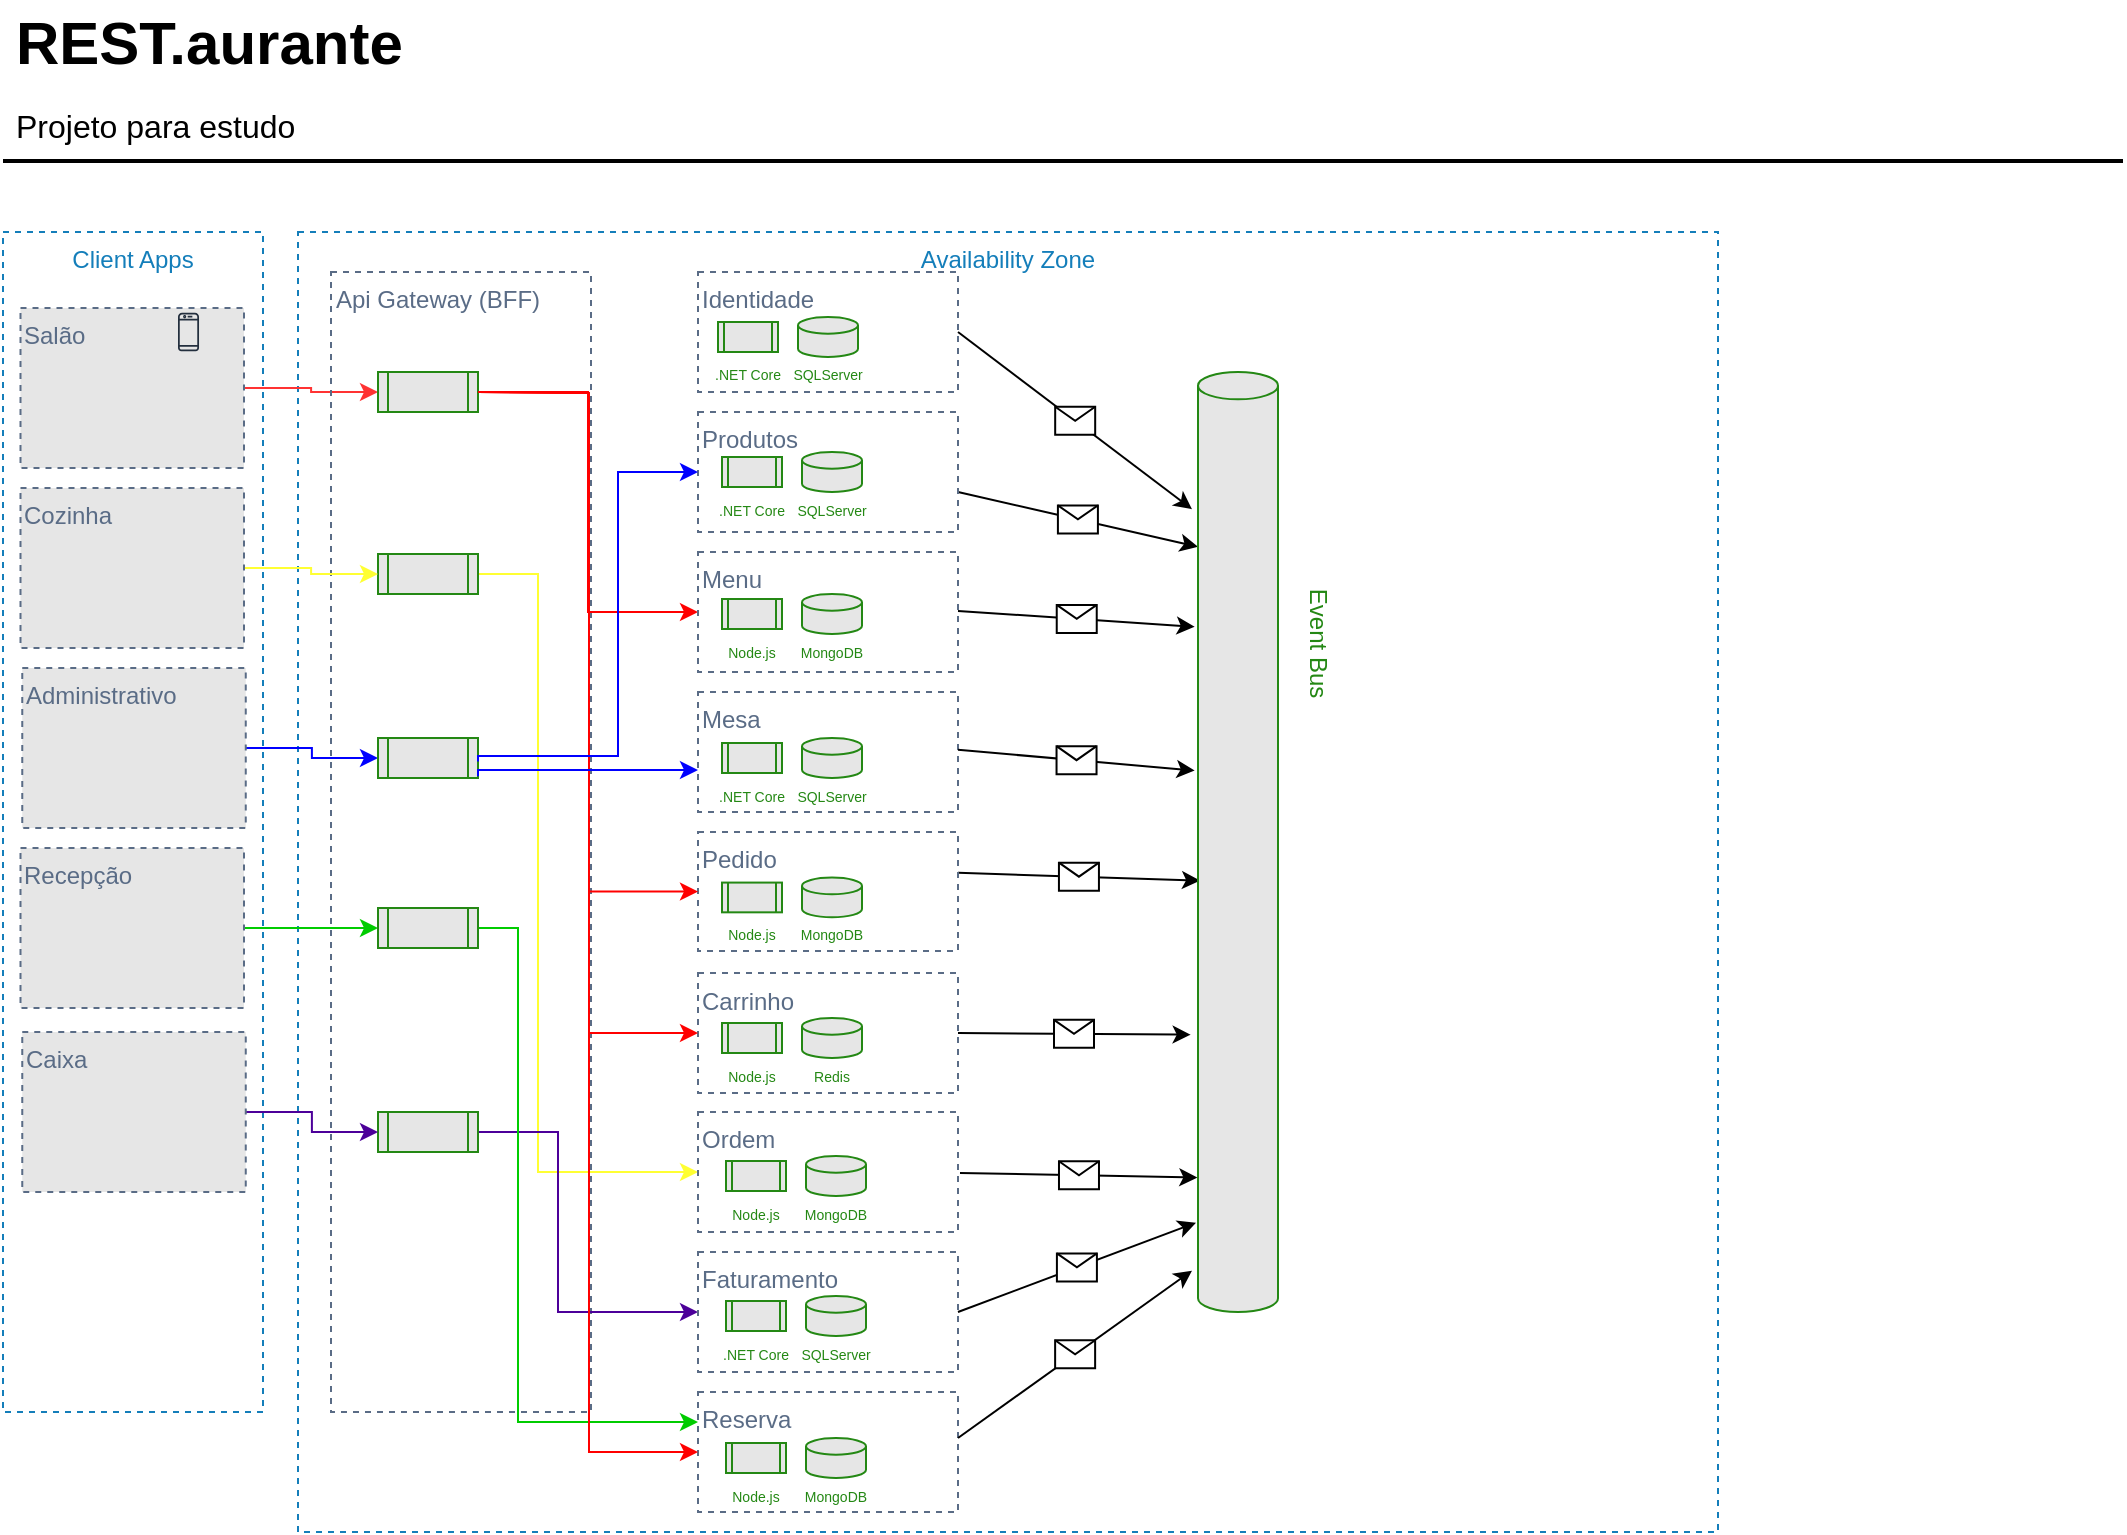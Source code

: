 <mxfile version="13.7.5" type="github"><diagram id="Ht1M8jgEwFfnCIfOTk4-" name="Page-1"><mxGraphModel dx="1038" dy="580" grid="1" gridSize="10" guides="1" tooltips="1" connect="1" arrows="1" fold="1" page="1" pageScale="1" pageWidth="1169" pageHeight="827" math="0" shadow="0"><root><mxCell id="0"/><mxCell id="1" parent="0"/><mxCell id="1iX5jEe3vNsE_HEuZPi2-6" value="Availability Zone" style="fillColor=none;strokeColor=#147EBA;dashed=1;verticalAlign=top;fontStyle=0;fontColor=#147EBA;" vertex="1" parent="1"><mxGeometry x="200" y="180" width="710" height="650" as="geometry"/></mxCell><mxCell id="1iX5jEe3vNsE_HEuZPi2-38" value="Mesa" style="fillColor=none;strokeColor=#5A6C86;dashed=1;verticalAlign=top;fontStyle=0;fontColor=#5A6C86;shadow=0;sketch=0;align=left;html=1;" vertex="1" parent="1"><mxGeometry x="400" y="410" width="130" height="60" as="geometry"/></mxCell><mxCell id="1iX5jEe3vNsE_HEuZPi2-128" value="" style="group" vertex="1" connectable="0" parent="1"><mxGeometry x="400" y="550" width="130" height="60" as="geometry"/></mxCell><mxCell id="1iX5jEe3vNsE_HEuZPi2-40" value="Carrinho" style="fillColor=none;strokeColor=#5A6C86;dashed=1;verticalAlign=top;fontStyle=0;fontColor=#5A6C86;shadow=0;sketch=0;align=left;html=1;" vertex="1" parent="1iX5jEe3vNsE_HEuZPi2-128"><mxGeometry y="0.5" width="130" height="60" as="geometry"/></mxCell><mxCell id="-QjtrjUzRDEMRZ5MF8oH-47" value="REST.aurante" style="text;html=1;resizable=0;points=[];autosize=1;align=left;verticalAlign=top;spacingTop=-4;fontSize=30;fontStyle=1" parent="1" vertex="1"><mxGeometry x="56.5" y="64.5" width="210" height="40" as="geometry"/></mxCell><mxCell id="-QjtrjUzRDEMRZ5MF8oH-48" value="Projeto para estudo" style="text;html=1;resizable=0;points=[];autosize=1;align=left;verticalAlign=top;spacingTop=-4;fontSize=16;" parent="1" vertex="1"><mxGeometry x="56.5" y="114.5" width="160" height="20" as="geometry"/></mxCell><mxCell id="SCVMTBWpLvtzJIhz15lM-1" value="" style="line;strokeWidth=2;html=1;fontSize=14;" parent="1" vertex="1"><mxGeometry x="52.5" y="139.5" width="1060" height="10" as="geometry"/></mxCell><mxCell id="1iX5jEe3vNsE_HEuZPi2-1" value="Client Apps" style="fillColor=none;strokeColor=#147EBA;dashed=1;verticalAlign=top;fontStyle=0;fontColor=#147EBA;" vertex="1" parent="1"><mxGeometry x="52.5" y="180" width="130" height="590" as="geometry"/></mxCell><mxCell id="1iX5jEe3vNsE_HEuZPi2-174" style="edgeStyle=orthogonalEdgeStyle;rounded=0;orthogonalLoop=1;jettySize=auto;html=1;entryX=0;entryY=0.5;entryDx=0;entryDy=0;fontColor=#248814;strokeColor=#FF3333;" edge="1" parent="1" source="1iX5jEe3vNsE_HEuZPi2-23" target="1iX5jEe3vNsE_HEuZPi2-119"><mxGeometry relative="1" as="geometry"/></mxCell><mxCell id="1iX5jEe3vNsE_HEuZPi2-23" value="Salão" style="strokeColor=#5A6C86;dashed=1;verticalAlign=top;fontStyle=0;fontColor=#5A6C86;shadow=0;sketch=0;align=left;html=1;fillColor=#E6E6E6;" vertex="1" parent="1"><mxGeometry x="61.25" y="218" width="111.75" height="80" as="geometry"/></mxCell><mxCell id="1iX5jEe3vNsE_HEuZPi2-26" value="" style="outlineConnect=0;fontColor=#232F3E;gradientColor=none;fillColor=#232F3E;strokeColor=none;dashed=0;verticalLabelPosition=bottom;verticalAlign=top;align=center;html=1;fontSize=12;fontStyle=0;aspect=fixed;pointerEvents=1;shape=mxgraph.aws4.mobile_client;shadow=0;sketch=0;" vertex="1" parent="1"><mxGeometry x="140" y="220" width="10.51" height="20" as="geometry"/></mxCell><mxCell id="1iX5jEe3vNsE_HEuZPi2-34" value="Api Gateway (BFF)" style="fillColor=none;strokeColor=#5A6C86;dashed=1;verticalAlign=top;fontStyle=0;fontColor=#5A6C86;shadow=0;sketch=0;align=left;html=1;" vertex="1" parent="1"><mxGeometry x="216.5" y="200" width="130" height="570" as="geometry"/></mxCell><mxCell id="1iX5jEe3vNsE_HEuZPi2-54" value="" style="endArrow=classic;html=1;fontColor=#248814;entryX=-0.042;entryY=0.271;entryDx=0;entryDy=0;entryPerimeter=0;" edge="1" parent="1" target="1iX5jEe3vNsE_HEuZPi2-47"><mxGeometry relative="1" as="geometry"><mxPoint x="530" y="369.5" as="sourcePoint"/><mxPoint x="630" y="369.5" as="targetPoint"/></mxGeometry></mxCell><mxCell id="1iX5jEe3vNsE_HEuZPi2-55" value="" style="shape=message;html=1;outlineConnect=0;" vertex="1" parent="1iX5jEe3vNsE_HEuZPi2-54"><mxGeometry width="20" height="14" relative="1" as="geometry"><mxPoint x="-10" y="-7" as="offset"/></mxGeometry></mxCell><mxCell id="1iX5jEe3vNsE_HEuZPi2-56" value="" style="endArrow=classic;html=1;fontColor=#248814;entryX=-0.042;entryY=0.424;entryDx=0;entryDy=0;entryPerimeter=0;" edge="1" parent="1" target="1iX5jEe3vNsE_HEuZPi2-47"><mxGeometry relative="1" as="geometry"><mxPoint x="530" y="438.89" as="sourcePoint"/><mxPoint x="650" y="436" as="targetPoint"/></mxGeometry></mxCell><mxCell id="1iX5jEe3vNsE_HEuZPi2-57" value="" style="shape=message;html=1;outlineConnect=0;" vertex="1" parent="1iX5jEe3vNsE_HEuZPi2-56"><mxGeometry width="20" height="14" relative="1" as="geometry"><mxPoint x="-10" y="-7" as="offset"/></mxGeometry></mxCell><mxCell id="1iX5jEe3vNsE_HEuZPi2-58" value="" style="endArrow=classic;html=1;fontColor=#248814;entryX=0.025;entryY=0.541;entryDx=0;entryDy=0;entryPerimeter=0;" edge="1" parent="1" target="1iX5jEe3vNsE_HEuZPi2-47"><mxGeometry relative="1" as="geometry"><mxPoint x="530" y="500.39" as="sourcePoint"/><mxPoint x="645.2" y="502.61" as="targetPoint"/></mxGeometry></mxCell><mxCell id="1iX5jEe3vNsE_HEuZPi2-59" value="" style="shape=message;html=1;outlineConnect=0;" vertex="1" parent="1iX5jEe3vNsE_HEuZPi2-58"><mxGeometry width="20" height="14" relative="1" as="geometry"><mxPoint x="-10" y="-7" as="offset"/></mxGeometry></mxCell><mxCell id="1iX5jEe3vNsE_HEuZPi2-60" value="" style="endArrow=classic;html=1;fontColor=#248814;entryX=-0.092;entryY=0.705;entryDx=0;entryDy=0;entryPerimeter=0;exitX=1;exitY=0.5;exitDx=0;exitDy=0;" edge="1" parent="1" source="1iX5jEe3vNsE_HEuZPi2-40" target="1iX5jEe3vNsE_HEuZPi2-47"><mxGeometry relative="1" as="geometry"><mxPoint x="530" y="520.0" as="sourcePoint"/><mxPoint x="645.2" y="522.22" as="targetPoint"/></mxGeometry></mxCell><mxCell id="1iX5jEe3vNsE_HEuZPi2-61" value="" style="shape=message;html=1;outlineConnect=0;" vertex="1" parent="1iX5jEe3vNsE_HEuZPi2-60"><mxGeometry width="20" height="14" relative="1" as="geometry"><mxPoint x="-10" y="-7" as="offset"/></mxGeometry></mxCell><mxCell id="1iX5jEe3vNsE_HEuZPi2-62" value="" style="endArrow=classic;html=1;fontColor=#248814;entryX=0;entryY=0.186;entryDx=0;entryDy=0;entryPerimeter=0;" edge="1" parent="1" target="1iX5jEe3vNsE_HEuZPi2-47"><mxGeometry relative="1" as="geometry"><mxPoint x="530" y="310" as="sourcePoint"/><mxPoint x="645.2" y="312.22" as="targetPoint"/></mxGeometry></mxCell><mxCell id="1iX5jEe3vNsE_HEuZPi2-63" value="" style="shape=message;html=1;outlineConnect=0;" vertex="1" parent="1iX5jEe3vNsE_HEuZPi2-62"><mxGeometry width="20" height="14" relative="1" as="geometry"><mxPoint x="-10" y="-7" as="offset"/></mxGeometry></mxCell><mxCell id="1iX5jEe3vNsE_HEuZPi2-64" value="" style="endArrow=classic;html=1;fontColor=#248814;entryX=-0.075;entryY=0.146;entryDx=0;entryDy=0;entryPerimeter=0;exitX=1;exitY=0.5;exitDx=0;exitDy=0;" edge="1" parent="1" source="1iX5jEe3vNsE_HEuZPi2-41" target="1iX5jEe3vNsE_HEuZPi2-47"><mxGeometry relative="1" as="geometry"><mxPoint x="530" y="290" as="sourcePoint"/><mxPoint x="645.2" y="292.22" as="targetPoint"/></mxGeometry></mxCell><mxCell id="1iX5jEe3vNsE_HEuZPi2-65" value="" style="shape=message;html=1;outlineConnect=0;" vertex="1" parent="1iX5jEe3vNsE_HEuZPi2-64"><mxGeometry width="20" height="14" relative="1" as="geometry"><mxPoint x="-10" y="-7" as="offset"/></mxGeometry></mxCell><mxCell id="1iX5jEe3vNsE_HEuZPi2-66" value="" style="group" vertex="1" connectable="0" parent="1"><mxGeometry x="650" y="250" width="70" height="470" as="geometry"/></mxCell><mxCell id="1iX5jEe3vNsE_HEuZPi2-47" value="" style="shape=cylinder3;whiteSpace=wrap;html=1;boundedLbl=1;backgroundOutline=1;size=6.833;shadow=0;dashed=0;sketch=0;strokeColor=#248814;fillColor=#E6E6E6;fontColor=#248814;align=left;" vertex="1" parent="1iX5jEe3vNsE_HEuZPi2-66"><mxGeometry width="40" height="470.0" as="geometry"/></mxCell><mxCell id="1iX5jEe3vNsE_HEuZPi2-48" value="Event Bus" style="text;html=1;strokeColor=none;fillColor=none;align=center;verticalAlign=middle;whiteSpace=wrap;rounded=0;shadow=0;dashed=0;sketch=0;fontColor=#248814;rotation=90;" vertex="1" parent="1iX5jEe3vNsE_HEuZPi2-66"><mxGeometry x="10" y="125.333" width="100" height="20.889" as="geometry"/></mxCell><mxCell id="1iX5jEe3vNsE_HEuZPi2-88" value="" style="group" vertex="1" connectable="0" parent="1"><mxGeometry x="407" y="290" width="80" height="37.5" as="geometry"/></mxCell><mxCell id="1iX5jEe3vNsE_HEuZPi2-89" value="" style="shape=process;whiteSpace=wrap;html=1;backgroundOutline=1;shadow=0;dashed=0;sketch=0;strokeColor=#248814;fillColor=#E6E6E6;fontColor=#248814;align=left;" vertex="1" parent="1iX5jEe3vNsE_HEuZPi2-88"><mxGeometry x="5" y="2.5" width="30" height="15" as="geometry"/></mxCell><mxCell id="1iX5jEe3vNsE_HEuZPi2-90" value="" style="shape=cylinder3;whiteSpace=wrap;html=1;boundedLbl=1;backgroundOutline=1;size=4.167;shadow=0;dashed=0;sketch=0;strokeColor=#248814;fillColor=#E6E6E6;fontColor=#248814;align=left;" vertex="1" parent="1iX5jEe3vNsE_HEuZPi2-88"><mxGeometry x="45" width="30" height="20" as="geometry"/></mxCell><mxCell id="1iX5jEe3vNsE_HEuZPi2-91" value="&lt;span style=&quot;font-size: 7px&quot;&gt;.NET Core&lt;/span&gt;" style="text;html=1;strokeColor=none;fillColor=none;align=center;verticalAlign=middle;whiteSpace=wrap;rounded=0;shadow=0;dashed=0;sketch=0;fontColor=#248814;" vertex="1" parent="1iX5jEe3vNsE_HEuZPi2-88"><mxGeometry y="17.5" width="40" height="20" as="geometry"/></mxCell><mxCell id="1iX5jEe3vNsE_HEuZPi2-92" value="&lt;span style=&quot;font-size: 7px&quot;&gt;SQLServer&lt;/span&gt;" style="text;html=1;strokeColor=none;fillColor=none;align=center;verticalAlign=middle;whiteSpace=wrap;rounded=0;shadow=0;dashed=0;sketch=0;fontColor=#248814;" vertex="1" parent="1iX5jEe3vNsE_HEuZPi2-88"><mxGeometry x="40" y="17.5" width="40" height="20" as="geometry"/></mxCell><mxCell id="1iX5jEe3vNsE_HEuZPi2-99" value="" style="group" vertex="1" connectable="0" parent="1"><mxGeometry x="407" y="361" width="80" height="37.5" as="geometry"/></mxCell><mxCell id="1iX5jEe3vNsE_HEuZPi2-100" value="" style="shape=process;whiteSpace=wrap;html=1;backgroundOutline=1;shadow=0;dashed=0;sketch=0;strokeColor=#248814;fillColor=#E6E6E6;fontColor=#248814;align=left;" vertex="1" parent="1iX5jEe3vNsE_HEuZPi2-99"><mxGeometry x="5" y="2.5" width="30" height="15" as="geometry"/></mxCell><mxCell id="1iX5jEe3vNsE_HEuZPi2-101" value="" style="shape=cylinder3;whiteSpace=wrap;html=1;boundedLbl=1;backgroundOutline=1;size=4.167;shadow=0;dashed=0;sketch=0;strokeColor=#248814;fillColor=#E6E6E6;fontColor=#248814;align=left;" vertex="1" parent="1iX5jEe3vNsE_HEuZPi2-99"><mxGeometry x="45" width="30" height="20" as="geometry"/></mxCell><mxCell id="1iX5jEe3vNsE_HEuZPi2-102" value="&lt;font style=&quot;font-size: 7px&quot;&gt;Node.js&lt;/font&gt;" style="text;html=1;strokeColor=none;fillColor=none;align=center;verticalAlign=middle;whiteSpace=wrap;rounded=0;shadow=0;dashed=0;sketch=0;fontColor=#248814;" vertex="1" parent="1iX5jEe3vNsE_HEuZPi2-99"><mxGeometry y="17.5" width="40" height="20" as="geometry"/></mxCell><mxCell id="1iX5jEe3vNsE_HEuZPi2-103" value="&lt;font style=&quot;font-size: 7px&quot;&gt;MongoDB&lt;/font&gt;" style="text;html=1;strokeColor=none;fillColor=none;align=center;verticalAlign=middle;whiteSpace=wrap;rounded=0;shadow=0;dashed=0;sketch=0;fontColor=#248814;" vertex="1" parent="1iX5jEe3vNsE_HEuZPi2-99"><mxGeometry x="40" y="17.5" width="40" height="20" as="geometry"/></mxCell><mxCell id="1iX5jEe3vNsE_HEuZPi2-104" value="" style="group" vertex="1" connectable="0" parent="1"><mxGeometry x="407" y="433" width="80" height="37.5" as="geometry"/></mxCell><mxCell id="1iX5jEe3vNsE_HEuZPi2-105" value="" style="shape=process;whiteSpace=wrap;html=1;backgroundOutline=1;shadow=0;dashed=0;sketch=0;strokeColor=#248814;fillColor=#E6E6E6;fontColor=#248814;align=left;" vertex="1" parent="1iX5jEe3vNsE_HEuZPi2-104"><mxGeometry x="5" y="2.5" width="30" height="15" as="geometry"/></mxCell><mxCell id="1iX5jEe3vNsE_HEuZPi2-106" value="" style="shape=cylinder3;whiteSpace=wrap;html=1;boundedLbl=1;backgroundOutline=1;size=4.167;shadow=0;dashed=0;sketch=0;strokeColor=#248814;fillColor=#E6E6E6;fontColor=#248814;align=left;" vertex="1" parent="1iX5jEe3vNsE_HEuZPi2-104"><mxGeometry x="45" width="30" height="20" as="geometry"/></mxCell><mxCell id="1iX5jEe3vNsE_HEuZPi2-107" value="&lt;font style=&quot;font-size: 7px&quot;&gt;.NET Core&lt;/font&gt;" style="text;html=1;strokeColor=none;fillColor=none;align=center;verticalAlign=middle;whiteSpace=wrap;rounded=0;shadow=0;dashed=0;sketch=0;fontColor=#248814;" vertex="1" parent="1iX5jEe3vNsE_HEuZPi2-104"><mxGeometry y="17.5" width="40" height="20" as="geometry"/></mxCell><mxCell id="1iX5jEe3vNsE_HEuZPi2-108" value="&lt;font style=&quot;font-size: 7px&quot;&gt;SQLServer&lt;/font&gt;" style="text;html=1;strokeColor=none;fillColor=none;align=center;verticalAlign=middle;whiteSpace=wrap;rounded=0;shadow=0;dashed=0;sketch=0;fontColor=#248814;" vertex="1" parent="1iX5jEe3vNsE_HEuZPi2-104"><mxGeometry x="40" y="17.5" width="40" height="20" as="geometry"/></mxCell><mxCell id="1iX5jEe3vNsE_HEuZPi2-114" value="" style="group" vertex="1" connectable="0" parent="1"><mxGeometry x="407" y="573" width="80" height="37.5" as="geometry"/></mxCell><mxCell id="1iX5jEe3vNsE_HEuZPi2-115" value="" style="shape=process;whiteSpace=wrap;html=1;backgroundOutline=1;shadow=0;dashed=0;sketch=0;strokeColor=#248814;fillColor=#E6E6E6;fontColor=#248814;align=left;" vertex="1" parent="1iX5jEe3vNsE_HEuZPi2-114"><mxGeometry x="5" y="2.5" width="30" height="15" as="geometry"/></mxCell><mxCell id="1iX5jEe3vNsE_HEuZPi2-116" value="" style="shape=cylinder3;whiteSpace=wrap;html=1;boundedLbl=1;backgroundOutline=1;size=4.167;shadow=0;dashed=0;sketch=0;strokeColor=#248814;fillColor=#E6E6E6;fontColor=#248814;align=left;" vertex="1" parent="1iX5jEe3vNsE_HEuZPi2-114"><mxGeometry x="45" width="30" height="20" as="geometry"/></mxCell><mxCell id="1iX5jEe3vNsE_HEuZPi2-117" value="&lt;font style=&quot;font-size: 7px&quot;&gt;Node.js&lt;/font&gt;" style="text;html=1;strokeColor=none;fillColor=none;align=center;verticalAlign=middle;whiteSpace=wrap;rounded=0;shadow=0;dashed=0;sketch=0;fontColor=#248814;" vertex="1" parent="1iX5jEe3vNsE_HEuZPi2-114"><mxGeometry y="17.5" width="40" height="20" as="geometry"/></mxCell><mxCell id="1iX5jEe3vNsE_HEuZPi2-118" value="&lt;font style=&quot;font-size: 7px&quot;&gt;Redis&lt;/font&gt;" style="text;html=1;strokeColor=none;fillColor=none;align=center;verticalAlign=middle;whiteSpace=wrap;rounded=0;shadow=0;dashed=0;sketch=0;fontColor=#248814;" vertex="1" parent="1iX5jEe3vNsE_HEuZPi2-114"><mxGeometry x="40" y="17.5" width="40" height="20" as="geometry"/></mxCell><mxCell id="1iX5jEe3vNsE_HEuZPi2-163" style="edgeStyle=orthogonalEdgeStyle;rounded=0;orthogonalLoop=1;jettySize=auto;html=1;entryX=0;entryY=0.5;entryDx=0;entryDy=0;fontColor=#248814;strokeColor=#FF0000;" edge="1" parent="1" source="1iX5jEe3vNsE_HEuZPi2-119" target="1iX5jEe3vNsE_HEuZPi2-37"><mxGeometry relative="1" as="geometry"/></mxCell><mxCell id="1iX5jEe3vNsE_HEuZPi2-119" value="" style="shape=process;whiteSpace=wrap;html=1;backgroundOutline=1;shadow=0;dashed=0;sketch=0;strokeColor=#248814;fillColor=#E6E6E6;fontColor=#248814;align=left;" vertex="1" parent="1"><mxGeometry x="240" y="250" width="50" height="20" as="geometry"/></mxCell><mxCell id="1iX5jEe3vNsE_HEuZPi2-168" style="edgeStyle=orthogonalEdgeStyle;rounded=0;orthogonalLoop=1;jettySize=auto;html=1;entryX=0;entryY=0.5;entryDx=0;entryDy=0;fontColor=#248814;strokeColor=#FFFF33;" edge="1" parent="1" source="1iX5jEe3vNsE_HEuZPi2-120" target="1iX5jEe3vNsE_HEuZPi2-133"><mxGeometry relative="1" as="geometry"><Array as="points"><mxPoint x="320" y="351"/><mxPoint x="320" y="650"/></Array></mxGeometry></mxCell><mxCell id="1iX5jEe3vNsE_HEuZPi2-120" value="" style="shape=process;whiteSpace=wrap;html=1;backgroundOutline=1;shadow=0;dashed=0;sketch=0;strokeColor=#248814;fillColor=#E6E6E6;fontColor=#248814;align=left;" vertex="1" parent="1"><mxGeometry x="240" y="341" width="50" height="20" as="geometry"/></mxCell><mxCell id="1iX5jEe3vNsE_HEuZPi2-173" style="edgeStyle=orthogonalEdgeStyle;rounded=0;orthogonalLoop=1;jettySize=auto;html=1;entryX=0;entryY=0.5;entryDx=0;entryDy=0;fontColor=#248814;strokeColor=#4C0099;" edge="1" parent="1" source="1iX5jEe3vNsE_HEuZPi2-121" target="1iX5jEe3vNsE_HEuZPi2-132"><mxGeometry relative="1" as="geometry"><Array as="points"><mxPoint x="330" y="630"/><mxPoint x="330" y="720"/></Array></mxGeometry></mxCell><mxCell id="1iX5jEe3vNsE_HEuZPi2-121" value="" style="shape=process;whiteSpace=wrap;html=1;backgroundOutline=1;shadow=0;dashed=0;sketch=0;strokeColor=#248814;fillColor=#E6E6E6;fontColor=#248814;align=left;" vertex="1" parent="1"><mxGeometry x="240" y="620" width="50" height="20" as="geometry"/></mxCell><mxCell id="1iX5jEe3vNsE_HEuZPi2-123" value="" style="group" vertex="1" connectable="0" parent="1"><mxGeometry x="400" y="200" width="130" height="60" as="geometry"/></mxCell><mxCell id="1iX5jEe3vNsE_HEuZPi2-41" value="Identidade" style="fillColor=none;strokeColor=#5A6C86;dashed=1;verticalAlign=top;fontStyle=0;fontColor=#5A6C86;shadow=0;sketch=0;align=left;html=1;" vertex="1" parent="1iX5jEe3vNsE_HEuZPi2-123"><mxGeometry width="130" height="60" as="geometry"/></mxCell><mxCell id="1iX5jEe3vNsE_HEuZPi2-87" value="" style="group" vertex="1" connectable="0" parent="1iX5jEe3vNsE_HEuZPi2-123"><mxGeometry x="5" y="22.5" width="80" height="37.5" as="geometry"/></mxCell><mxCell id="1iX5jEe3vNsE_HEuZPi2-77" value="" style="shape=process;whiteSpace=wrap;html=1;backgroundOutline=1;shadow=0;dashed=0;sketch=0;strokeColor=#248814;fillColor=#E6E6E6;fontColor=#248814;align=left;" vertex="1" parent="1iX5jEe3vNsE_HEuZPi2-87"><mxGeometry x="5" y="2.5" width="30" height="15" as="geometry"/></mxCell><mxCell id="1iX5jEe3vNsE_HEuZPi2-78" value="" style="shape=cylinder3;whiteSpace=wrap;html=1;boundedLbl=1;backgroundOutline=1;size=4.167;shadow=0;dashed=0;sketch=0;strokeColor=#248814;fillColor=#E6E6E6;fontColor=#248814;align=left;" vertex="1" parent="1iX5jEe3vNsE_HEuZPi2-87"><mxGeometry x="45" width="30" height="20" as="geometry"/></mxCell><mxCell id="1iX5jEe3vNsE_HEuZPi2-83" value="&lt;font style=&quot;font-size: 7px&quot;&gt;.NET Core&lt;/font&gt;" style="text;html=1;strokeColor=none;fillColor=none;align=center;verticalAlign=middle;whiteSpace=wrap;rounded=0;shadow=0;dashed=0;sketch=0;fontColor=#248814;" vertex="1" parent="1iX5jEe3vNsE_HEuZPi2-87"><mxGeometry y="17.5" width="40" height="20" as="geometry"/></mxCell><mxCell id="1iX5jEe3vNsE_HEuZPi2-84" value="&lt;font style=&quot;font-size: 7px&quot;&gt;SQLServer&lt;/font&gt;" style="text;html=1;strokeColor=none;fillColor=none;align=center;verticalAlign=middle;whiteSpace=wrap;rounded=0;shadow=0;dashed=0;sketch=0;fontColor=#248814;" vertex="1" parent="1iX5jEe3vNsE_HEuZPi2-87"><mxGeometry x="40" y="17.5" width="40" height="20" as="geometry"/></mxCell><mxCell id="1iX5jEe3vNsE_HEuZPi2-124" value="" style="group" vertex="1" connectable="0" parent="1"><mxGeometry x="400" y="270" width="130" height="60" as="geometry"/></mxCell><mxCell id="1iX5jEe3vNsE_HEuZPi2-42" value="Produtos" style="fillColor=none;strokeColor=#5A6C86;dashed=1;verticalAlign=top;fontStyle=0;fontColor=#5A6C86;shadow=0;sketch=0;align=left;html=1;" vertex="1" parent="1iX5jEe3vNsE_HEuZPi2-124"><mxGeometry width="130" height="60" as="geometry"/></mxCell><mxCell id="1iX5jEe3vNsE_HEuZPi2-125" value="" style="group" vertex="1" connectable="0" parent="1"><mxGeometry x="400" y="340" width="130" height="60" as="geometry"/></mxCell><mxCell id="1iX5jEe3vNsE_HEuZPi2-37" value="Menu" style="fillColor=none;strokeColor=#5A6C86;dashed=1;verticalAlign=top;fontStyle=0;fontColor=#5A6C86;shadow=0;sketch=0;align=left;html=1;" vertex="1" parent="1iX5jEe3vNsE_HEuZPi2-125"><mxGeometry width="130" height="60" as="geometry"/></mxCell><mxCell id="1iX5jEe3vNsE_HEuZPi2-127" value="" style="group" vertex="1" connectable="0" parent="1"><mxGeometry x="400" y="480" width="130" height="60" as="geometry"/></mxCell><mxCell id="1iX5jEe3vNsE_HEuZPi2-39" value="Pedido" style="fillColor=none;strokeColor=#5A6C86;dashed=1;verticalAlign=top;fontStyle=0;fontColor=#5A6C86;shadow=0;sketch=0;align=left;html=1;" vertex="1" parent="1iX5jEe3vNsE_HEuZPi2-127"><mxGeometry width="130" height="59.504" as="geometry"/></mxCell><mxCell id="1iX5jEe3vNsE_HEuZPi2-109" value="" style="group" vertex="1" connectable="0" parent="1iX5jEe3vNsE_HEuZPi2-127"><mxGeometry x="7" y="22.81" width="80" height="37.19" as="geometry"/></mxCell><mxCell id="1iX5jEe3vNsE_HEuZPi2-110" value="" style="shape=process;whiteSpace=wrap;html=1;backgroundOutline=1;shadow=0;dashed=0;sketch=0;strokeColor=#248814;fillColor=#E6E6E6;fontColor=#248814;align=left;" vertex="1" parent="1iX5jEe3vNsE_HEuZPi2-109"><mxGeometry x="5" y="2.479" width="30" height="14.876" as="geometry"/></mxCell><mxCell id="1iX5jEe3vNsE_HEuZPi2-111" value="" style="shape=cylinder3;whiteSpace=wrap;html=1;boundedLbl=1;backgroundOutline=1;size=4.167;shadow=0;dashed=0;sketch=0;strokeColor=#248814;fillColor=#E6E6E6;fontColor=#248814;align=left;" vertex="1" parent="1iX5jEe3vNsE_HEuZPi2-109"><mxGeometry x="45" width="30" height="19.835" as="geometry"/></mxCell><mxCell id="1iX5jEe3vNsE_HEuZPi2-112" value="&lt;font style=&quot;font-size: 7px&quot;&gt;Node.js&lt;/font&gt;" style="text;html=1;strokeColor=none;fillColor=none;align=center;verticalAlign=middle;whiteSpace=wrap;rounded=0;shadow=0;dashed=0;sketch=0;fontColor=#248814;" vertex="1" parent="1iX5jEe3vNsE_HEuZPi2-109"><mxGeometry y="17.355" width="40" height="19.835" as="geometry"/></mxCell><mxCell id="1iX5jEe3vNsE_HEuZPi2-113" value="&lt;font style=&quot;font-size: 7px&quot;&gt;MongoDB&lt;/font&gt;" style="text;html=1;strokeColor=none;fillColor=none;align=center;verticalAlign=middle;whiteSpace=wrap;rounded=0;shadow=0;dashed=0;sketch=0;fontColor=#248814;" vertex="1" parent="1iX5jEe3vNsE_HEuZPi2-109"><mxGeometry x="40" y="17.355" width="40" height="19.835" as="geometry"/></mxCell><mxCell id="1iX5jEe3vNsE_HEuZPi2-132" value="Faturamento" style="fillColor=none;strokeColor=#5A6C86;dashed=1;verticalAlign=top;fontStyle=0;fontColor=#5A6C86;shadow=0;sketch=0;align=left;html=1;" vertex="1" parent="1"><mxGeometry x="400" y="690" width="130" height="60" as="geometry"/></mxCell><mxCell id="1iX5jEe3vNsE_HEuZPi2-133" value="Ordem" style="fillColor=none;strokeColor=#5A6C86;dashed=1;verticalAlign=top;fontStyle=0;fontColor=#5A6C86;shadow=0;sketch=0;align=left;html=1;" vertex="1" parent="1"><mxGeometry x="400" y="620" width="130" height="60" as="geometry"/></mxCell><mxCell id="1iX5jEe3vNsE_HEuZPi2-134" value="" style="shape=process;whiteSpace=wrap;html=1;backgroundOutline=1;shadow=0;dashed=0;sketch=0;strokeColor=#248814;fillColor=#E6E6E6;fontColor=#248814;align=left;" vertex="1" parent="1"><mxGeometry x="414" y="644.5" width="30" height="15" as="geometry"/></mxCell><mxCell id="1iX5jEe3vNsE_HEuZPi2-135" value="" style="shape=cylinder3;whiteSpace=wrap;html=1;boundedLbl=1;backgroundOutline=1;size=4.167;shadow=0;dashed=0;sketch=0;strokeColor=#248814;fillColor=#E6E6E6;fontColor=#248814;align=left;" vertex="1" parent="1"><mxGeometry x="454" y="642" width="30" height="20" as="geometry"/></mxCell><mxCell id="1iX5jEe3vNsE_HEuZPi2-136" value="&lt;font style=&quot;font-size: 7px&quot;&gt;Node.js&lt;/font&gt;" style="text;html=1;strokeColor=none;fillColor=none;align=center;verticalAlign=middle;whiteSpace=wrap;rounded=0;shadow=0;dashed=0;sketch=0;fontColor=#248814;" vertex="1" parent="1"><mxGeometry x="409" y="659.5" width="40" height="20" as="geometry"/></mxCell><mxCell id="1iX5jEe3vNsE_HEuZPi2-137" value="&lt;font style=&quot;font-size: 7px&quot;&gt;MongoDB&lt;/font&gt;" style="text;html=1;strokeColor=none;fillColor=none;align=center;verticalAlign=middle;whiteSpace=wrap;rounded=0;shadow=0;dashed=0;sketch=0;fontColor=#248814;" vertex="1" parent="1"><mxGeometry x="449" y="659.5" width="40" height="20" as="geometry"/></mxCell><mxCell id="1iX5jEe3vNsE_HEuZPi2-138" value="" style="shape=process;whiteSpace=wrap;html=1;backgroundOutline=1;shadow=0;dashed=0;sketch=0;strokeColor=#248814;fillColor=#E6E6E6;fontColor=#248814;align=left;" vertex="1" parent="1"><mxGeometry x="414" y="714.5" width="30" height="15" as="geometry"/></mxCell><mxCell id="1iX5jEe3vNsE_HEuZPi2-139" value="" style="shape=cylinder3;whiteSpace=wrap;html=1;boundedLbl=1;backgroundOutline=1;size=4.167;shadow=0;dashed=0;sketch=0;strokeColor=#248814;fillColor=#E6E6E6;fontColor=#248814;align=left;" vertex="1" parent="1"><mxGeometry x="454" y="712" width="30" height="20" as="geometry"/></mxCell><mxCell id="1iX5jEe3vNsE_HEuZPi2-140" value="&lt;font style=&quot;font-size: 7px&quot;&gt;.NET Core&lt;/font&gt;" style="text;html=1;strokeColor=none;fillColor=none;align=center;verticalAlign=middle;whiteSpace=wrap;rounded=0;shadow=0;dashed=0;sketch=0;fontColor=#248814;" vertex="1" parent="1"><mxGeometry x="409" y="729.5" width="40" height="20" as="geometry"/></mxCell><mxCell id="1iX5jEe3vNsE_HEuZPi2-141" value="&lt;font style=&quot;font-size: 7px&quot;&gt;SQLServer&lt;/font&gt;" style="text;html=1;strokeColor=none;fillColor=none;align=center;verticalAlign=middle;whiteSpace=wrap;rounded=0;shadow=0;dashed=0;sketch=0;fontColor=#248814;" vertex="1" parent="1"><mxGeometry x="449" y="729.5" width="40" height="20" as="geometry"/></mxCell><mxCell id="1iX5jEe3vNsE_HEuZPi2-142" value="" style="endArrow=classic;html=1;fontColor=#248814;entryX=-0.008;entryY=0.857;entryDx=0;entryDy=0;entryPerimeter=0;exitX=1;exitY=0.5;exitDx=0;exitDy=0;" edge="1" parent="1" target="1iX5jEe3vNsE_HEuZPi2-47"><mxGeometry relative="1" as="geometry"><mxPoint x="531" y="650.5" as="sourcePoint"/><mxPoint x="662" y="648.95" as="targetPoint"/></mxGeometry></mxCell><mxCell id="1iX5jEe3vNsE_HEuZPi2-143" value="" style="shape=message;html=1;outlineConnect=0;" vertex="1" parent="1iX5jEe3vNsE_HEuZPi2-142"><mxGeometry width="20" height="14" relative="1" as="geometry"><mxPoint x="-10" y="-7" as="offset"/></mxGeometry></mxCell><mxCell id="1iX5jEe3vNsE_HEuZPi2-144" value="" style="endArrow=classic;html=1;fontColor=#248814;entryX=-0.025;entryY=0.905;entryDx=0;entryDy=0;entryPerimeter=0;exitX=1;exitY=0.5;exitDx=0;exitDy=0;" edge="1" parent="1" source="1iX5jEe3vNsE_HEuZPi2-132" target="1iX5jEe3vNsE_HEuZPi2-47"><mxGeometry relative="1" as="geometry"><mxPoint x="541" y="660.5" as="sourcePoint"/><mxPoint x="670.32" y="660.05" as="targetPoint"/></mxGeometry></mxCell><mxCell id="1iX5jEe3vNsE_HEuZPi2-145" value="" style="shape=message;html=1;outlineConnect=0;" vertex="1" parent="1iX5jEe3vNsE_HEuZPi2-144"><mxGeometry width="20" height="14" relative="1" as="geometry"><mxPoint x="-10" y="-7" as="offset"/></mxGeometry></mxCell><mxCell id="1iX5jEe3vNsE_HEuZPi2-175" style="edgeStyle=orthogonalEdgeStyle;rounded=0;orthogonalLoop=1;jettySize=auto;html=1;entryX=0;entryY=0.5;entryDx=0;entryDy=0;fontColor=#248814;strokeColor=#FFFF33;" edge="1" parent="1" source="1iX5jEe3vNsE_HEuZPi2-147" target="1iX5jEe3vNsE_HEuZPi2-120"><mxGeometry relative="1" as="geometry"/></mxCell><mxCell id="1iX5jEe3vNsE_HEuZPi2-147" value="Cozinha" style="strokeColor=#5A6C86;dashed=1;verticalAlign=top;fontStyle=0;fontColor=#5A6C86;shadow=0;sketch=0;align=left;html=1;fillColor=#E6E6E6;" vertex="1" parent="1"><mxGeometry x="61.25" y="308" width="111.75" height="80" as="geometry"/></mxCell><mxCell id="1iX5jEe3vNsE_HEuZPi2-176" style="edgeStyle=orthogonalEdgeStyle;rounded=0;orthogonalLoop=1;jettySize=auto;html=1;entryX=0;entryY=0.5;entryDx=0;entryDy=0;fontColor=#248814;strokeColor=#0000FF;" edge="1" parent="1" source="1iX5jEe3vNsE_HEuZPi2-148" target="1iX5jEe3vNsE_HEuZPi2-161"><mxGeometry relative="1" as="geometry"/></mxCell><mxCell id="1iX5jEe3vNsE_HEuZPi2-148" value="Administrativo" style="strokeColor=#5A6C86;dashed=1;verticalAlign=top;fontStyle=0;fontColor=#5A6C86;shadow=0;sketch=0;align=left;html=1;fillColor=#E6E6E6;" vertex="1" parent="1"><mxGeometry x="62.13" y="398" width="111.75" height="80" as="geometry"/></mxCell><mxCell id="1iX5jEe3vNsE_HEuZPi2-178" style="edgeStyle=orthogonalEdgeStyle;rounded=0;orthogonalLoop=1;jettySize=auto;html=1;entryX=0;entryY=0.5;entryDx=0;entryDy=0;fontColor=#248814;strokeColor=#00CC00;" edge="1" parent="1" source="1iX5jEe3vNsE_HEuZPi2-149" target="1iX5jEe3vNsE_HEuZPi2-160"><mxGeometry relative="1" as="geometry"/></mxCell><mxCell id="1iX5jEe3vNsE_HEuZPi2-149" value="Recepção" style="strokeColor=#5A6C86;dashed=1;verticalAlign=top;fontStyle=0;fontColor=#5A6C86;shadow=0;sketch=0;align=left;html=1;fillColor=#E6E6E6;" vertex="1" parent="1"><mxGeometry x="61.25" y="488" width="111.75" height="80" as="geometry"/></mxCell><mxCell id="1iX5jEe3vNsE_HEuZPi2-179" style="edgeStyle=orthogonalEdgeStyle;rounded=0;orthogonalLoop=1;jettySize=auto;html=1;entryX=0;entryY=0.5;entryDx=0;entryDy=0;fontColor=#248814;strokeColor=#4C0099;" edge="1" parent="1" source="1iX5jEe3vNsE_HEuZPi2-150" target="1iX5jEe3vNsE_HEuZPi2-121"><mxGeometry relative="1" as="geometry"/></mxCell><mxCell id="1iX5jEe3vNsE_HEuZPi2-150" value="Caixa" style="strokeColor=#5A6C86;dashed=1;verticalAlign=top;fontStyle=0;fontColor=#5A6C86;shadow=0;sketch=0;align=left;html=1;fillColor=#E6E6E6;" vertex="1" parent="1"><mxGeometry x="62.13" y="580" width="111.75" height="80" as="geometry"/></mxCell><mxCell id="1iX5jEe3vNsE_HEuZPi2-151" value="Reserva" style="fillColor=none;strokeColor=#5A6C86;dashed=1;verticalAlign=top;fontStyle=0;fontColor=#5A6C86;shadow=0;sketch=0;align=left;html=1;" vertex="1" parent="1"><mxGeometry x="400" y="760" width="130" height="60" as="geometry"/></mxCell><mxCell id="1iX5jEe3vNsE_HEuZPi2-152" value="" style="shape=process;whiteSpace=wrap;html=1;backgroundOutline=1;shadow=0;dashed=0;sketch=0;strokeColor=#248814;fillColor=#E6E6E6;fontColor=#248814;align=left;" vertex="1" parent="1"><mxGeometry x="414" y="785.5" width="30" height="15" as="geometry"/></mxCell><mxCell id="1iX5jEe3vNsE_HEuZPi2-153" value="" style="shape=cylinder3;whiteSpace=wrap;html=1;boundedLbl=1;backgroundOutline=1;size=4.167;shadow=0;dashed=0;sketch=0;strokeColor=#248814;fillColor=#E6E6E6;fontColor=#248814;align=left;" vertex="1" parent="1"><mxGeometry x="454" y="783" width="30" height="20" as="geometry"/></mxCell><mxCell id="1iX5jEe3vNsE_HEuZPi2-154" value="&lt;font style=&quot;font-size: 7px&quot;&gt;Node.js&lt;/font&gt;" style="text;html=1;strokeColor=none;fillColor=none;align=center;verticalAlign=middle;whiteSpace=wrap;rounded=0;shadow=0;dashed=0;sketch=0;fontColor=#248814;" vertex="1" parent="1"><mxGeometry x="409" y="800.5" width="40" height="20" as="geometry"/></mxCell><mxCell id="1iX5jEe3vNsE_HEuZPi2-155" value="&lt;font style=&quot;font-size: 7px&quot;&gt;MongoDB&lt;/font&gt;" style="text;html=1;strokeColor=none;fillColor=none;align=center;verticalAlign=middle;whiteSpace=wrap;rounded=0;shadow=0;dashed=0;sketch=0;fontColor=#248814;" vertex="1" parent="1"><mxGeometry x="449" y="800.5" width="40" height="20" as="geometry"/></mxCell><mxCell id="1iX5jEe3vNsE_HEuZPi2-156" value="" style="endArrow=classic;html=1;fontColor=#248814;entryX=-0.075;entryY=0.956;entryDx=0;entryDy=0;entryPerimeter=0;exitX=1;exitY=0.5;exitDx=0;exitDy=0;" edge="1" parent="1" target="1iX5jEe3vNsE_HEuZPi2-47"><mxGeometry relative="1" as="geometry"><mxPoint x="530" y="783" as="sourcePoint"/><mxPoint x="649" y="738.35" as="targetPoint"/></mxGeometry></mxCell><mxCell id="1iX5jEe3vNsE_HEuZPi2-157" value="" style="shape=message;html=1;outlineConnect=0;" vertex="1" parent="1iX5jEe3vNsE_HEuZPi2-156"><mxGeometry width="20" height="14" relative="1" as="geometry"><mxPoint x="-10" y="-7" as="offset"/></mxGeometry></mxCell><mxCell id="1iX5jEe3vNsE_HEuZPi2-172" style="edgeStyle=orthogonalEdgeStyle;rounded=0;orthogonalLoop=1;jettySize=auto;html=1;entryX=0;entryY=0.25;entryDx=0;entryDy=0;fontColor=#248814;strokeColor=#00CC00;" edge="1" parent="1" source="1iX5jEe3vNsE_HEuZPi2-160" target="1iX5jEe3vNsE_HEuZPi2-151"><mxGeometry relative="1" as="geometry"><Array as="points"><mxPoint x="310" y="528"/><mxPoint x="310" y="775"/></Array></mxGeometry></mxCell><mxCell id="1iX5jEe3vNsE_HEuZPi2-160" value="" style="shape=process;whiteSpace=wrap;html=1;backgroundOutline=1;shadow=0;dashed=0;sketch=0;strokeColor=#248814;fillColor=#E6E6E6;fontColor=#248814;align=left;" vertex="1" parent="1"><mxGeometry x="240" y="518" width="50" height="20" as="geometry"/></mxCell><mxCell id="1iX5jEe3vNsE_HEuZPi2-161" value="" style="shape=process;whiteSpace=wrap;html=1;backgroundOutline=1;shadow=0;dashed=0;sketch=0;strokeColor=#248814;fillColor=#E6E6E6;fontColor=#248814;align=left;" vertex="1" parent="1"><mxGeometry x="240" y="433" width="50" height="20" as="geometry"/></mxCell><mxCell id="1iX5jEe3vNsE_HEuZPi2-164" style="edgeStyle=orthogonalEdgeStyle;rounded=0;orthogonalLoop=1;jettySize=auto;html=1;entryX=0;entryY=0.5;entryDx=0;entryDy=0;fontColor=#248814;strokeColor=#FF0000;" edge="1" parent="1" target="1iX5jEe3vNsE_HEuZPi2-39"><mxGeometry relative="1" as="geometry"><mxPoint x="290" y="260" as="sourcePoint"/><mxPoint x="400" y="370" as="targetPoint"/></mxGeometry></mxCell><mxCell id="1iX5jEe3vNsE_HEuZPi2-166" style="edgeStyle=orthogonalEdgeStyle;rounded=0;orthogonalLoop=1;jettySize=auto;html=1;entryX=0;entryY=0.5;entryDx=0;entryDy=0;fontColor=#248814;strokeColor=#FF0000;" edge="1" parent="1" target="1iX5jEe3vNsE_HEuZPi2-40"><mxGeometry relative="1" as="geometry"><mxPoint x="290" y="260" as="sourcePoint"/><mxPoint x="400" y="509.752" as="targetPoint"/></mxGeometry></mxCell><mxCell id="1iX5jEe3vNsE_HEuZPi2-167" style="edgeStyle=orthogonalEdgeStyle;rounded=0;orthogonalLoop=1;jettySize=auto;html=1;entryX=0;entryY=0.5;entryDx=0;entryDy=0;fontColor=#248814;strokeColor=#FF0000;" edge="1" parent="1" target="1iX5jEe3vNsE_HEuZPi2-151"><mxGeometry relative="1" as="geometry"><mxPoint x="290" y="260" as="sourcePoint"/><mxPoint x="400" y="580.5" as="targetPoint"/></mxGeometry></mxCell><mxCell id="1iX5jEe3vNsE_HEuZPi2-170" style="edgeStyle=orthogonalEdgeStyle;rounded=0;orthogonalLoop=1;jettySize=auto;html=1;entryX=0;entryY=0.5;entryDx=0;entryDy=0;fontColor=#248814;strokeColor=#0000FF;" edge="1" parent="1" target="1iX5jEe3vNsE_HEuZPi2-42"><mxGeometry relative="1" as="geometry"><mxPoint x="290" y="444.75" as="sourcePoint"/><mxPoint x="400" y="441.75" as="targetPoint"/><Array as="points"><mxPoint x="290" y="442"/><mxPoint x="360" y="442"/><mxPoint x="360" y="300"/></Array></mxGeometry></mxCell><mxCell id="1iX5jEe3vNsE_HEuZPi2-171" style="edgeStyle=orthogonalEdgeStyle;rounded=0;orthogonalLoop=1;jettySize=auto;html=1;fontColor=#248814;strokeColor=#0000FF;" edge="1" parent="1"><mxGeometry relative="1" as="geometry"><mxPoint x="290" y="452.12" as="sourcePoint"/><mxPoint x="400" y="449" as="targetPoint"/><Array as="points"><mxPoint x="290" y="449"/><mxPoint x="400" y="449"/></Array></mxGeometry></mxCell></root></mxGraphModel></diagram></mxfile>